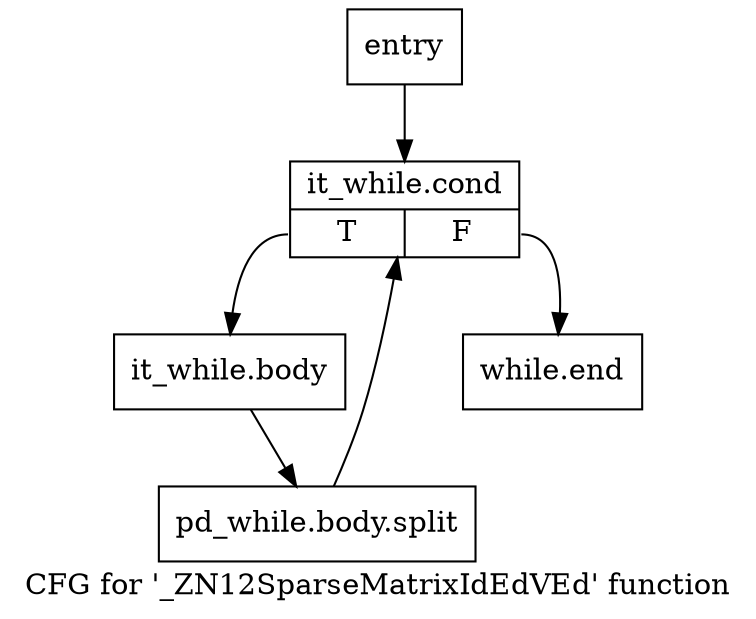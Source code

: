digraph "CFG for '_ZN12SparseMatrixIdEdVEd' function" {
	label="CFG for '_ZN12SparseMatrixIdEdVEd' function";

	Node0x70face0 [shape=record,label="{entry}"];
	Node0x70face0 -> Node0x70fad30;
	Node0x70fad30 [shape=record,label="{it_while.cond|{<s0>T|<s1>F}}"];
	Node0x70fad30:s0 -> Node0x70fa680;
	Node0x70fad30:s1 -> Node0x70fa6d0;
	Node0x70fa680 [shape=record,label="{it_while.body}"];
	Node0x70fa680 -> Node0xb1a5230;
	Node0xb1a5230 [shape=record,label="{pd_while.body.split}"];
	Node0xb1a5230 -> Node0x70fad30;
	Node0x70fa6d0 [shape=record,label="{while.end}"];
}
